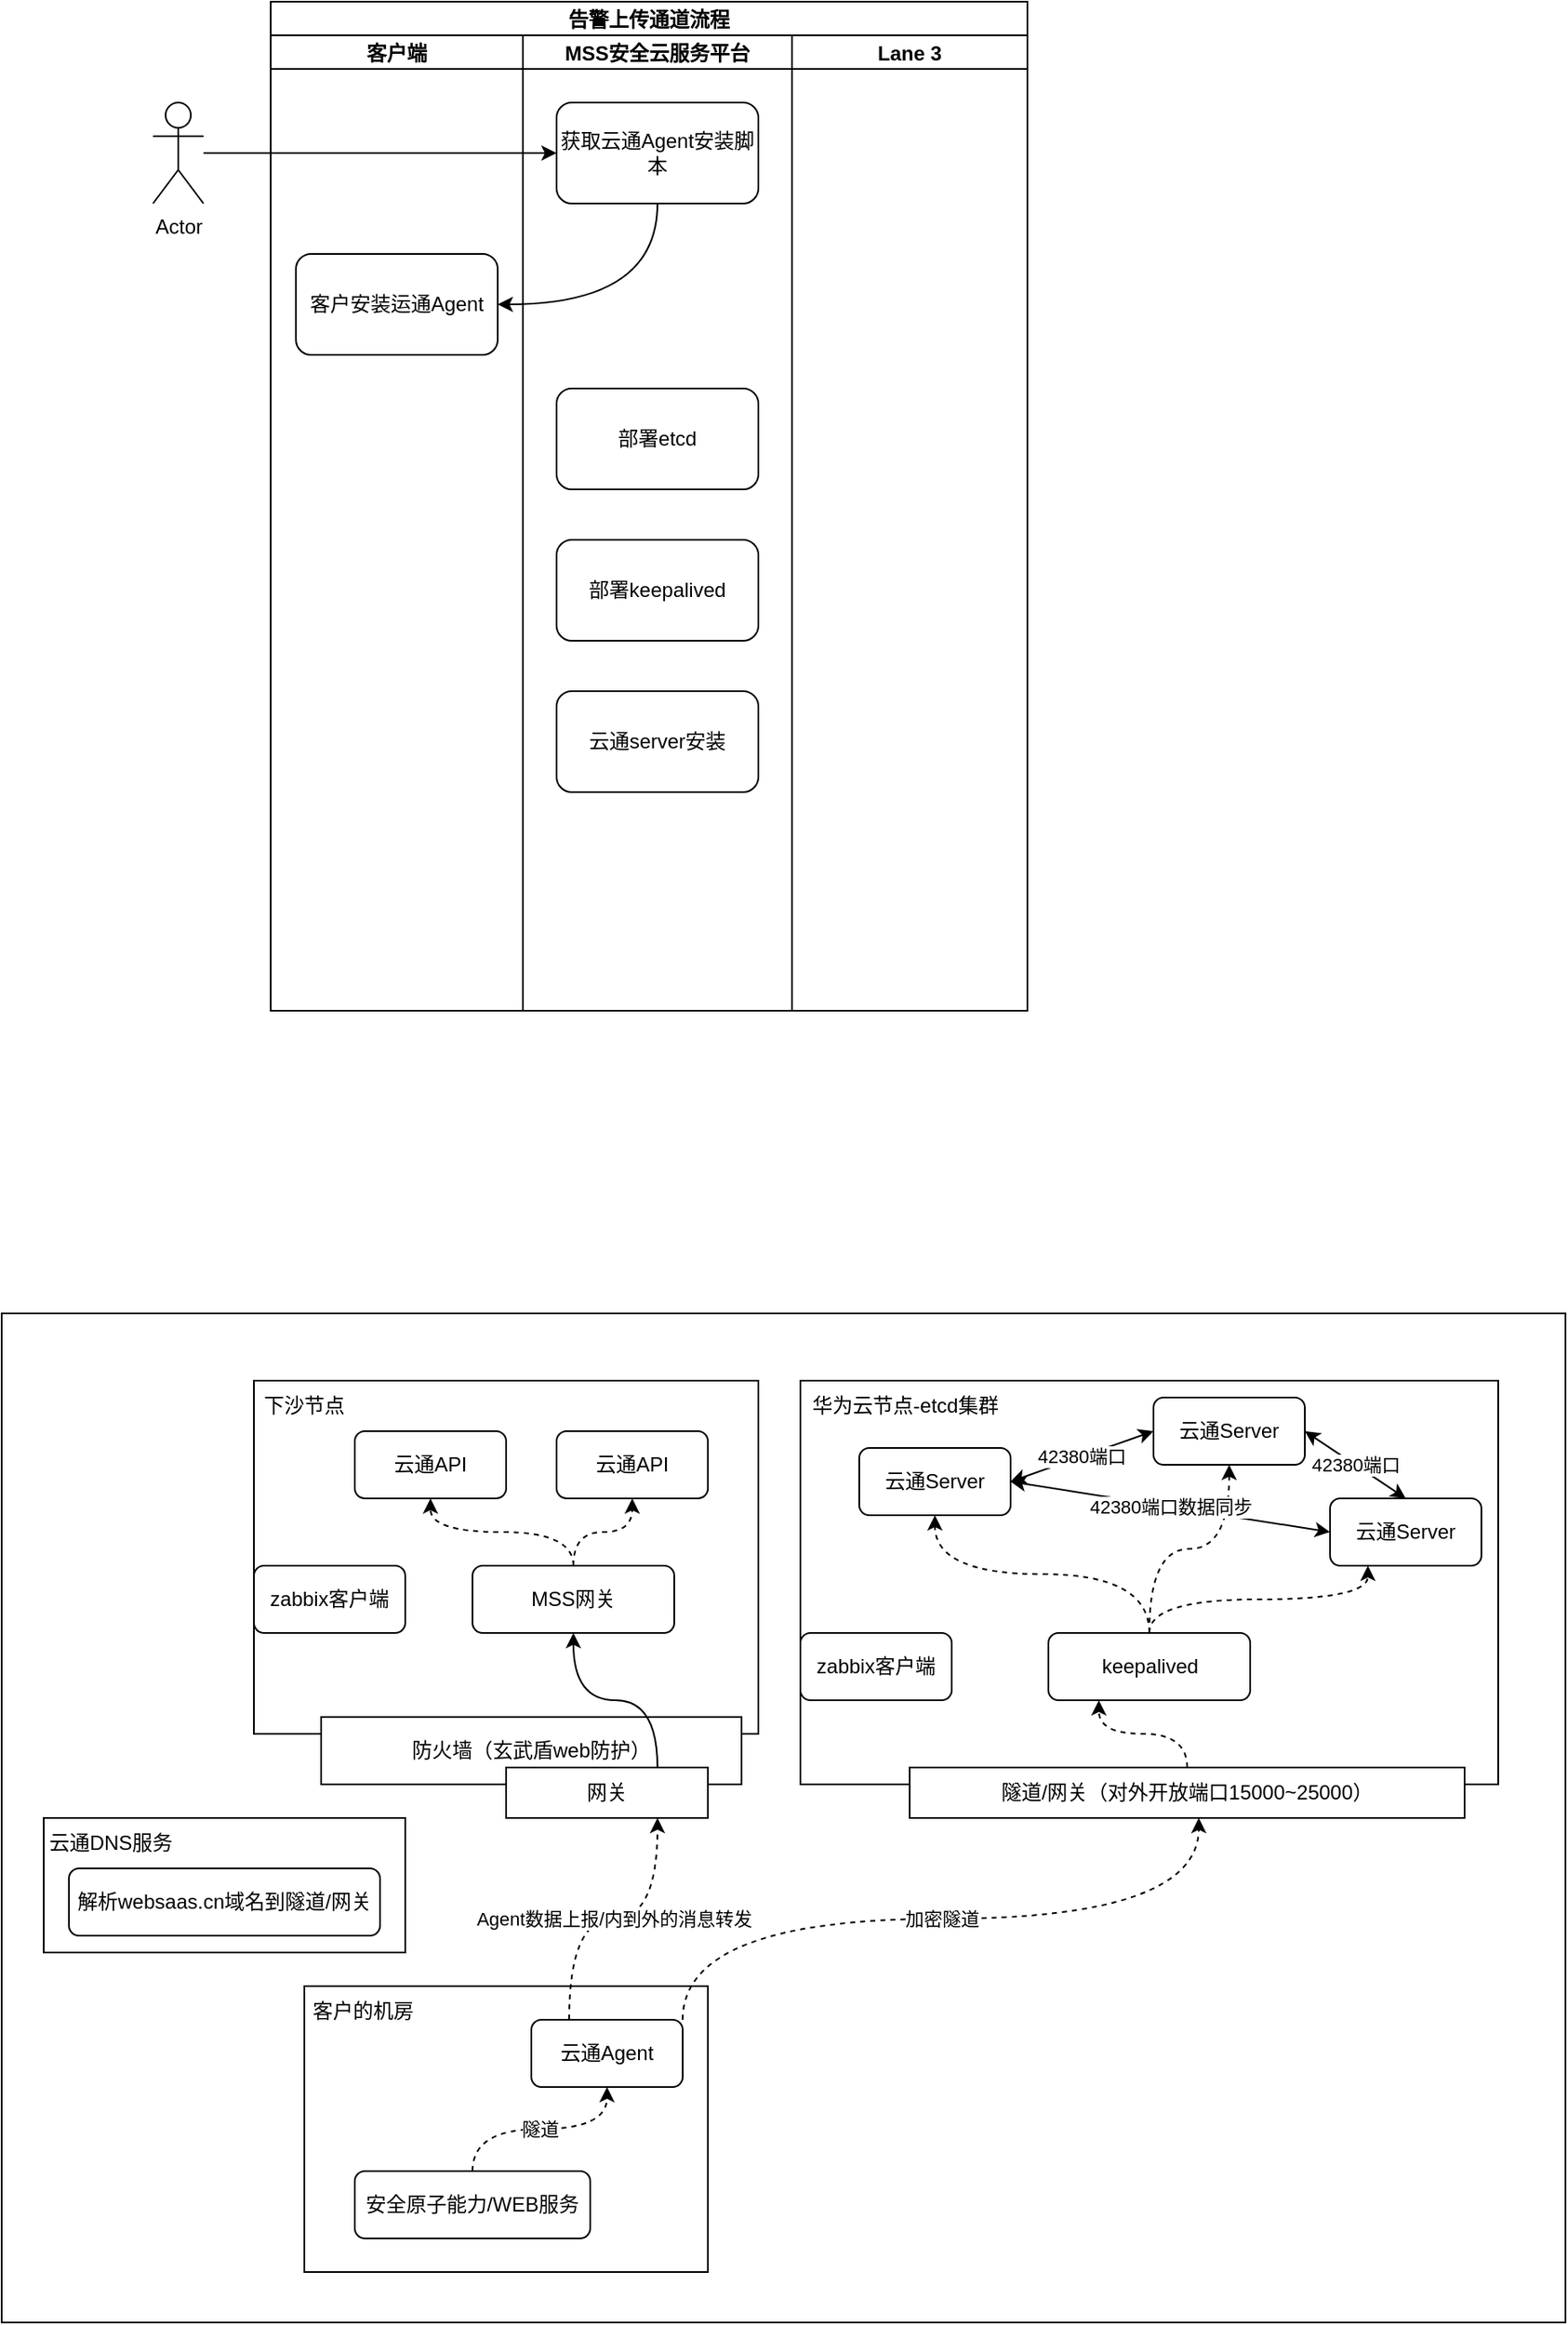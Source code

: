 <mxfile version="20.5.1" type="github">
  <diagram id="X0-Q3UgyOkLvdQDbUND6" name="第 1 页">
    <mxGraphModel dx="868" dy="450" grid="1" gridSize="10" guides="1" tooltips="1" connect="1" arrows="1" fold="1" page="1" pageScale="1" pageWidth="827" pageHeight="1169" math="0" shadow="0">
      <root>
        <mxCell id="0" />
        <mxCell id="1" parent="0" />
        <mxCell id="2W0OFrPBYEMKjF1ASu4q-63" value="" style="rounded=0;whiteSpace=wrap;html=1;" vertex="1" parent="1">
          <mxGeometry x="50" y="840" width="930" height="600" as="geometry" />
        </mxCell>
        <mxCell id="2W0OFrPBYEMKjF1ASu4q-46" value="" style="rounded=0;whiteSpace=wrap;html=1;" vertex="1" parent="1">
          <mxGeometry x="525" y="880" width="415" height="240" as="geometry" />
        </mxCell>
        <mxCell id="2W0OFrPBYEMKjF1ASu4q-31" value="" style="rounded=0;whiteSpace=wrap;html=1;" vertex="1" parent="1">
          <mxGeometry x="230" y="1240" width="240" height="170" as="geometry" />
        </mxCell>
        <mxCell id="2W0OFrPBYEMKjF1ASu4q-15" value="" style="rounded=0;whiteSpace=wrap;html=1;" vertex="1" parent="1">
          <mxGeometry x="200" y="880" width="300" height="210" as="geometry" />
        </mxCell>
        <mxCell id="2W0OFrPBYEMKjF1ASu4q-1" value="告警上传通道流程" style="swimlane;childLayout=stackLayout;resizeParent=1;resizeParentMax=0;startSize=20;" vertex="1" parent="1">
          <mxGeometry x="210" y="60" width="450" height="600" as="geometry" />
        </mxCell>
        <mxCell id="2W0OFrPBYEMKjF1ASu4q-2" value="客户端" style="swimlane;startSize=20;" vertex="1" parent="2W0OFrPBYEMKjF1ASu4q-1">
          <mxGeometry y="20" width="150" height="580" as="geometry" />
        </mxCell>
        <mxCell id="2W0OFrPBYEMKjF1ASu4q-6" value="客户安装运通Agent" style="rounded=1;whiteSpace=wrap;html=1;" vertex="1" parent="2W0OFrPBYEMKjF1ASu4q-2">
          <mxGeometry x="15" y="130" width="120" height="60" as="geometry" />
        </mxCell>
        <mxCell id="2W0OFrPBYEMKjF1ASu4q-3" value="MSS安全云服务平台" style="swimlane;startSize=20;" vertex="1" parent="2W0OFrPBYEMKjF1ASu4q-1">
          <mxGeometry x="150" y="20" width="160" height="580" as="geometry" />
        </mxCell>
        <mxCell id="2W0OFrPBYEMKjF1ASu4q-8" value="获取云通Agent安装脚本" style="rounded=1;whiteSpace=wrap;html=1;" vertex="1" parent="2W0OFrPBYEMKjF1ASu4q-3">
          <mxGeometry x="20" y="40" width="120" height="60" as="geometry" />
        </mxCell>
        <mxCell id="2W0OFrPBYEMKjF1ASu4q-68" value="云通server安装" style="rounded=1;whiteSpace=wrap;html=1;" vertex="1" parent="2W0OFrPBYEMKjF1ASu4q-3">
          <mxGeometry x="20" y="390" width="120" height="60" as="geometry" />
        </mxCell>
        <mxCell id="2W0OFrPBYEMKjF1ASu4q-69" value="部署keepalived" style="rounded=1;whiteSpace=wrap;html=1;" vertex="1" parent="2W0OFrPBYEMKjF1ASu4q-3">
          <mxGeometry x="20" y="300" width="120" height="60" as="geometry" />
        </mxCell>
        <mxCell id="2W0OFrPBYEMKjF1ASu4q-71" value="部署etcd" style="rounded=1;whiteSpace=wrap;html=1;" vertex="1" parent="2W0OFrPBYEMKjF1ASu4q-3">
          <mxGeometry x="20" y="210" width="120" height="60" as="geometry" />
        </mxCell>
        <mxCell id="2W0OFrPBYEMKjF1ASu4q-4" value="Lane 3" style="swimlane;startSize=20;" vertex="1" parent="2W0OFrPBYEMKjF1ASu4q-1">
          <mxGeometry x="310" y="20" width="140" height="580" as="geometry" />
        </mxCell>
        <mxCell id="2W0OFrPBYEMKjF1ASu4q-10" style="edgeStyle=orthogonalEdgeStyle;curved=1;rounded=0;orthogonalLoop=1;jettySize=auto;html=1;entryX=1;entryY=0.5;entryDx=0;entryDy=0;exitX=0.5;exitY=1;exitDx=0;exitDy=0;" edge="1" parent="2W0OFrPBYEMKjF1ASu4q-1" source="2W0OFrPBYEMKjF1ASu4q-8" target="2W0OFrPBYEMKjF1ASu4q-6">
          <mxGeometry relative="1" as="geometry" />
        </mxCell>
        <mxCell id="2W0OFrPBYEMKjF1ASu4q-67" style="edgeStyle=orthogonalEdgeStyle;curved=1;rounded=0;orthogonalLoop=1;jettySize=auto;html=1;entryX=0;entryY=0.5;entryDx=0;entryDy=0;elbow=vertical;" edge="1" parent="1" source="2W0OFrPBYEMKjF1ASu4q-5" target="2W0OFrPBYEMKjF1ASu4q-8">
          <mxGeometry relative="1" as="geometry" />
        </mxCell>
        <mxCell id="2W0OFrPBYEMKjF1ASu4q-5" value="Actor" style="shape=umlActor;verticalLabelPosition=bottom;verticalAlign=top;html=1;outlineConnect=0;" vertex="1" parent="1">
          <mxGeometry x="140" y="120" width="30" height="60" as="geometry" />
        </mxCell>
        <mxCell id="2W0OFrPBYEMKjF1ASu4q-12" value="云通API" style="rounded=1;whiteSpace=wrap;html=1;" vertex="1" parent="1">
          <mxGeometry x="260" y="910" width="90" height="40" as="geometry" />
        </mxCell>
        <mxCell id="2W0OFrPBYEMKjF1ASu4q-14" value="云通API" style="rounded=1;whiteSpace=wrap;html=1;" vertex="1" parent="1">
          <mxGeometry x="380" y="910" width="90" height="40" as="geometry" />
        </mxCell>
        <mxCell id="2W0OFrPBYEMKjF1ASu4q-17" style="edgeStyle=orthogonalEdgeStyle;curved=1;rounded=0;orthogonalLoop=1;jettySize=auto;html=1;entryX=0.5;entryY=1;entryDx=0;entryDy=0;dashed=1;" edge="1" parent="1" source="2W0OFrPBYEMKjF1ASu4q-16" target="2W0OFrPBYEMKjF1ASu4q-12">
          <mxGeometry relative="1" as="geometry" />
        </mxCell>
        <mxCell id="2W0OFrPBYEMKjF1ASu4q-18" style="edgeStyle=orthogonalEdgeStyle;curved=1;rounded=0;orthogonalLoop=1;jettySize=auto;html=1;entryX=0.5;entryY=1;entryDx=0;entryDy=0;dashed=1;" edge="1" parent="1" source="2W0OFrPBYEMKjF1ASu4q-16" target="2W0OFrPBYEMKjF1ASu4q-14">
          <mxGeometry relative="1" as="geometry" />
        </mxCell>
        <mxCell id="2W0OFrPBYEMKjF1ASu4q-16" value="MSS网关" style="rounded=1;whiteSpace=wrap;html=1;" vertex="1" parent="1">
          <mxGeometry x="330" y="990" width="120" height="40" as="geometry" />
        </mxCell>
        <mxCell id="2W0OFrPBYEMKjF1ASu4q-19" value="下沙节点" style="text;html=1;strokeColor=none;fillColor=none;align=center;verticalAlign=middle;whiteSpace=wrap;rounded=0;" vertex="1" parent="1">
          <mxGeometry x="200" y="880" width="60" height="30" as="geometry" />
        </mxCell>
        <mxCell id="2W0OFrPBYEMKjF1ASu4q-20" value="防火墙（玄武盾web防护）" style="rounded=0;whiteSpace=wrap;html=1;" vertex="1" parent="1">
          <mxGeometry x="240" y="1080" width="250" height="40" as="geometry" />
        </mxCell>
        <mxCell id="2W0OFrPBYEMKjF1ASu4q-23" value="网关" style="rounded=0;whiteSpace=wrap;html=1;" vertex="1" parent="1">
          <mxGeometry x="350" y="1110" width="120" height="30" as="geometry" />
        </mxCell>
        <mxCell id="2W0OFrPBYEMKjF1ASu4q-22" style="edgeStyle=orthogonalEdgeStyle;rounded=0;orthogonalLoop=1;jettySize=auto;html=1;entryX=0.5;entryY=1;entryDx=0;entryDy=0;elbow=vertical;curved=1;exitX=0.75;exitY=0;exitDx=0;exitDy=0;" edge="1" parent="1" source="2W0OFrPBYEMKjF1ASu4q-23" target="2W0OFrPBYEMKjF1ASu4q-16">
          <mxGeometry relative="1" as="geometry" />
        </mxCell>
        <mxCell id="2W0OFrPBYEMKjF1ASu4q-30" value="隧道" style="edgeStyle=orthogonalEdgeStyle;curved=1;rounded=0;orthogonalLoop=1;jettySize=auto;html=1;entryX=0.5;entryY=1;entryDx=0;entryDy=0;elbow=vertical;dashed=1;" edge="1" parent="1" source="2W0OFrPBYEMKjF1ASu4q-26" target="2W0OFrPBYEMKjF1ASu4q-29">
          <mxGeometry relative="1" as="geometry" />
        </mxCell>
        <mxCell id="2W0OFrPBYEMKjF1ASu4q-26" value="安全原子能力/WEB服务" style="rounded=1;whiteSpace=wrap;html=1;" vertex="1" parent="1">
          <mxGeometry x="260" y="1350" width="140" height="40" as="geometry" />
        </mxCell>
        <mxCell id="2W0OFrPBYEMKjF1ASu4q-33" value="Agent数据上报/内到外的消息转发" style="edgeStyle=orthogonalEdgeStyle;curved=1;rounded=0;orthogonalLoop=1;jettySize=auto;html=1;entryX=0.75;entryY=1;entryDx=0;entryDy=0;dashed=1;elbow=vertical;exitX=0.25;exitY=0;exitDx=0;exitDy=0;" edge="1" parent="1" source="2W0OFrPBYEMKjF1ASu4q-29" target="2W0OFrPBYEMKjF1ASu4q-23">
          <mxGeometry relative="1" as="geometry" />
        </mxCell>
        <mxCell id="2W0OFrPBYEMKjF1ASu4q-60" value="加密隧道" style="edgeStyle=orthogonalEdgeStyle;curved=1;rounded=0;orthogonalLoop=1;jettySize=auto;html=1;exitX=1;exitY=0;exitDx=0;exitDy=0;entryX=0.521;entryY=1;entryDx=0;entryDy=0;entryPerimeter=0;elbow=vertical;dashed=1;" edge="1" parent="1" source="2W0OFrPBYEMKjF1ASu4q-29" target="2W0OFrPBYEMKjF1ASu4q-59">
          <mxGeometry relative="1" as="geometry" />
        </mxCell>
        <mxCell id="2W0OFrPBYEMKjF1ASu4q-29" value="云通Agent" style="rounded=1;whiteSpace=wrap;html=1;" vertex="1" parent="1">
          <mxGeometry x="365" y="1260" width="90" height="40" as="geometry" />
        </mxCell>
        <mxCell id="2W0OFrPBYEMKjF1ASu4q-32" value="客户的机房" style="text;html=1;strokeColor=none;fillColor=none;align=center;verticalAlign=middle;whiteSpace=wrap;rounded=0;" vertex="1" parent="1">
          <mxGeometry x="230" y="1240" width="70" height="30" as="geometry" />
        </mxCell>
        <mxCell id="2W0OFrPBYEMKjF1ASu4q-34" value="" style="rounded=0;whiteSpace=wrap;html=1;" vertex="1" parent="1">
          <mxGeometry x="75" y="1140" width="215" height="80" as="geometry" />
        </mxCell>
        <mxCell id="2W0OFrPBYEMKjF1ASu4q-35" value="云通DNS服务" style="text;html=1;strokeColor=none;fillColor=none;align=center;verticalAlign=middle;whiteSpace=wrap;rounded=0;" vertex="1" parent="1">
          <mxGeometry x="60" y="1140" width="110" height="30" as="geometry" />
        </mxCell>
        <mxCell id="2W0OFrPBYEMKjF1ASu4q-39" value="解析websaas.cn域名到隧道/网关" style="rounded=1;whiteSpace=wrap;html=1;" vertex="1" parent="1">
          <mxGeometry x="90" y="1170" width="185" height="40" as="geometry" />
        </mxCell>
        <mxCell id="2W0OFrPBYEMKjF1ASu4q-40" value="云通Server" style="rounded=1;whiteSpace=wrap;html=1;" vertex="1" parent="1">
          <mxGeometry x="560" y="920" width="90" height="40" as="geometry" />
        </mxCell>
        <mxCell id="2W0OFrPBYEMKjF1ASu4q-44" value="云通Server" style="rounded=1;whiteSpace=wrap;html=1;" vertex="1" parent="1">
          <mxGeometry x="840" y="950" width="90" height="40" as="geometry" />
        </mxCell>
        <mxCell id="2W0OFrPBYEMKjF1ASu4q-45" value="云通Server" style="rounded=1;whiteSpace=wrap;html=1;" vertex="1" parent="1">
          <mxGeometry x="735" y="890" width="90" height="40" as="geometry" />
        </mxCell>
        <mxCell id="2W0OFrPBYEMKjF1ASu4q-48" style="edgeStyle=orthogonalEdgeStyle;curved=1;rounded=0;orthogonalLoop=1;jettySize=auto;html=1;entryX=0.5;entryY=1;entryDx=0;entryDy=0;dashed=1;elbow=vertical;exitX=0.5;exitY=0;exitDx=0;exitDy=0;" edge="1" parent="1" source="2W0OFrPBYEMKjF1ASu4q-47" target="2W0OFrPBYEMKjF1ASu4q-40">
          <mxGeometry relative="1" as="geometry" />
        </mxCell>
        <mxCell id="2W0OFrPBYEMKjF1ASu4q-49" style="edgeStyle=orthogonalEdgeStyle;curved=1;rounded=0;orthogonalLoop=1;jettySize=auto;html=1;entryX=0.5;entryY=1;entryDx=0;entryDy=0;dashed=1;elbow=vertical;" edge="1" parent="1" source="2W0OFrPBYEMKjF1ASu4q-47" target="2W0OFrPBYEMKjF1ASu4q-45">
          <mxGeometry relative="1" as="geometry" />
        </mxCell>
        <mxCell id="2W0OFrPBYEMKjF1ASu4q-50" style="edgeStyle=orthogonalEdgeStyle;curved=1;rounded=0;orthogonalLoop=1;jettySize=auto;html=1;entryX=0.25;entryY=1;entryDx=0;entryDy=0;dashed=1;elbow=vertical;exitX=0.5;exitY=0;exitDx=0;exitDy=0;" edge="1" parent="1" source="2W0OFrPBYEMKjF1ASu4q-47" target="2W0OFrPBYEMKjF1ASu4q-44">
          <mxGeometry relative="1" as="geometry" />
        </mxCell>
        <mxCell id="2W0OFrPBYEMKjF1ASu4q-47" value="keepalived" style="rounded=1;whiteSpace=wrap;html=1;" vertex="1" parent="1">
          <mxGeometry x="672.5" y="1030" width="120" height="40" as="geometry" />
        </mxCell>
        <mxCell id="2W0OFrPBYEMKjF1ASu4q-51" value="华为云节点-etcd集群" style="text;html=1;strokeColor=none;fillColor=none;align=center;verticalAlign=middle;whiteSpace=wrap;rounded=0;" vertex="1" parent="1">
          <mxGeometry x="525" y="880" width="125" height="30" as="geometry" />
        </mxCell>
        <mxCell id="2W0OFrPBYEMKjF1ASu4q-54" value="42380端口" style="endArrow=classic;startArrow=classic;html=1;rounded=0;curved=1;elbow=vertical;entryX=0;entryY=0.5;entryDx=0;entryDy=0;exitX=1;exitY=0.5;exitDx=0;exitDy=0;" edge="1" parent="1" source="2W0OFrPBYEMKjF1ASu4q-40" target="2W0OFrPBYEMKjF1ASu4q-45">
          <mxGeometry width="50" height="50" relative="1" as="geometry">
            <mxPoint x="570" y="1070" as="sourcePoint" />
            <mxPoint x="620" y="1020" as="targetPoint" />
          </mxGeometry>
        </mxCell>
        <mxCell id="2W0OFrPBYEMKjF1ASu4q-55" value="42380端口" style="endArrow=classic;startArrow=classic;html=1;rounded=0;curved=1;elbow=vertical;entryX=0.5;entryY=0;entryDx=0;entryDy=0;exitX=1;exitY=0.5;exitDx=0;exitDy=0;" edge="1" parent="1" source="2W0OFrPBYEMKjF1ASu4q-45" target="2W0OFrPBYEMKjF1ASu4q-44">
          <mxGeometry width="50" height="50" relative="1" as="geometry">
            <mxPoint x="570" y="1070" as="sourcePoint" />
            <mxPoint x="620" y="1020" as="targetPoint" />
          </mxGeometry>
        </mxCell>
        <mxCell id="2W0OFrPBYEMKjF1ASu4q-56" value="42380端口数据同步" style="endArrow=classic;startArrow=classic;html=1;rounded=0;curved=1;elbow=vertical;entryX=0;entryY=0.5;entryDx=0;entryDy=0;exitX=1;exitY=0.5;exitDx=0;exitDy=0;" edge="1" parent="1" source="2W0OFrPBYEMKjF1ASu4q-40" target="2W0OFrPBYEMKjF1ASu4q-44">
          <mxGeometry width="50" height="50" relative="1" as="geometry">
            <mxPoint x="570" y="1070" as="sourcePoint" />
            <mxPoint x="620" y="1020" as="targetPoint" />
          </mxGeometry>
        </mxCell>
        <mxCell id="2W0OFrPBYEMKjF1ASu4q-62" style="edgeStyle=orthogonalEdgeStyle;curved=1;rounded=0;orthogonalLoop=1;jettySize=auto;html=1;entryX=0.25;entryY=1;entryDx=0;entryDy=0;dashed=1;elbow=vertical;" edge="1" parent="1" source="2W0OFrPBYEMKjF1ASu4q-59" target="2W0OFrPBYEMKjF1ASu4q-47">
          <mxGeometry relative="1" as="geometry" />
        </mxCell>
        <mxCell id="2W0OFrPBYEMKjF1ASu4q-59" value="隧道/网关（对外开放端口15000~25000）" style="rounded=0;whiteSpace=wrap;html=1;" vertex="1" parent="1">
          <mxGeometry x="590" y="1110" width="330" height="30" as="geometry" />
        </mxCell>
        <mxCell id="2W0OFrPBYEMKjF1ASu4q-64" value="zabbix客户端" style="rounded=1;whiteSpace=wrap;html=1;" vertex="1" parent="1">
          <mxGeometry x="200" y="990" width="90" height="40" as="geometry" />
        </mxCell>
        <mxCell id="2W0OFrPBYEMKjF1ASu4q-65" value="zabbix客户端" style="rounded=1;whiteSpace=wrap;html=1;" vertex="1" parent="1">
          <mxGeometry x="525" y="1030" width="90" height="40" as="geometry" />
        </mxCell>
      </root>
    </mxGraphModel>
  </diagram>
</mxfile>
